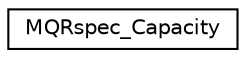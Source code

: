 digraph "类继承关系图"
{
  edge [fontname="Helvetica",fontsize="10",labelfontname="Helvetica",labelfontsize="10"];
  node [fontname="Helvetica",fontsize="10",shape=record];
  rankdir="LR";
  Node0 [label="MQRspec_Capacity",height=0.2,width=0.4,color="black", fillcolor="white", style="filled",URL="$struct_m_q_rspec___capacity.html"];
}
